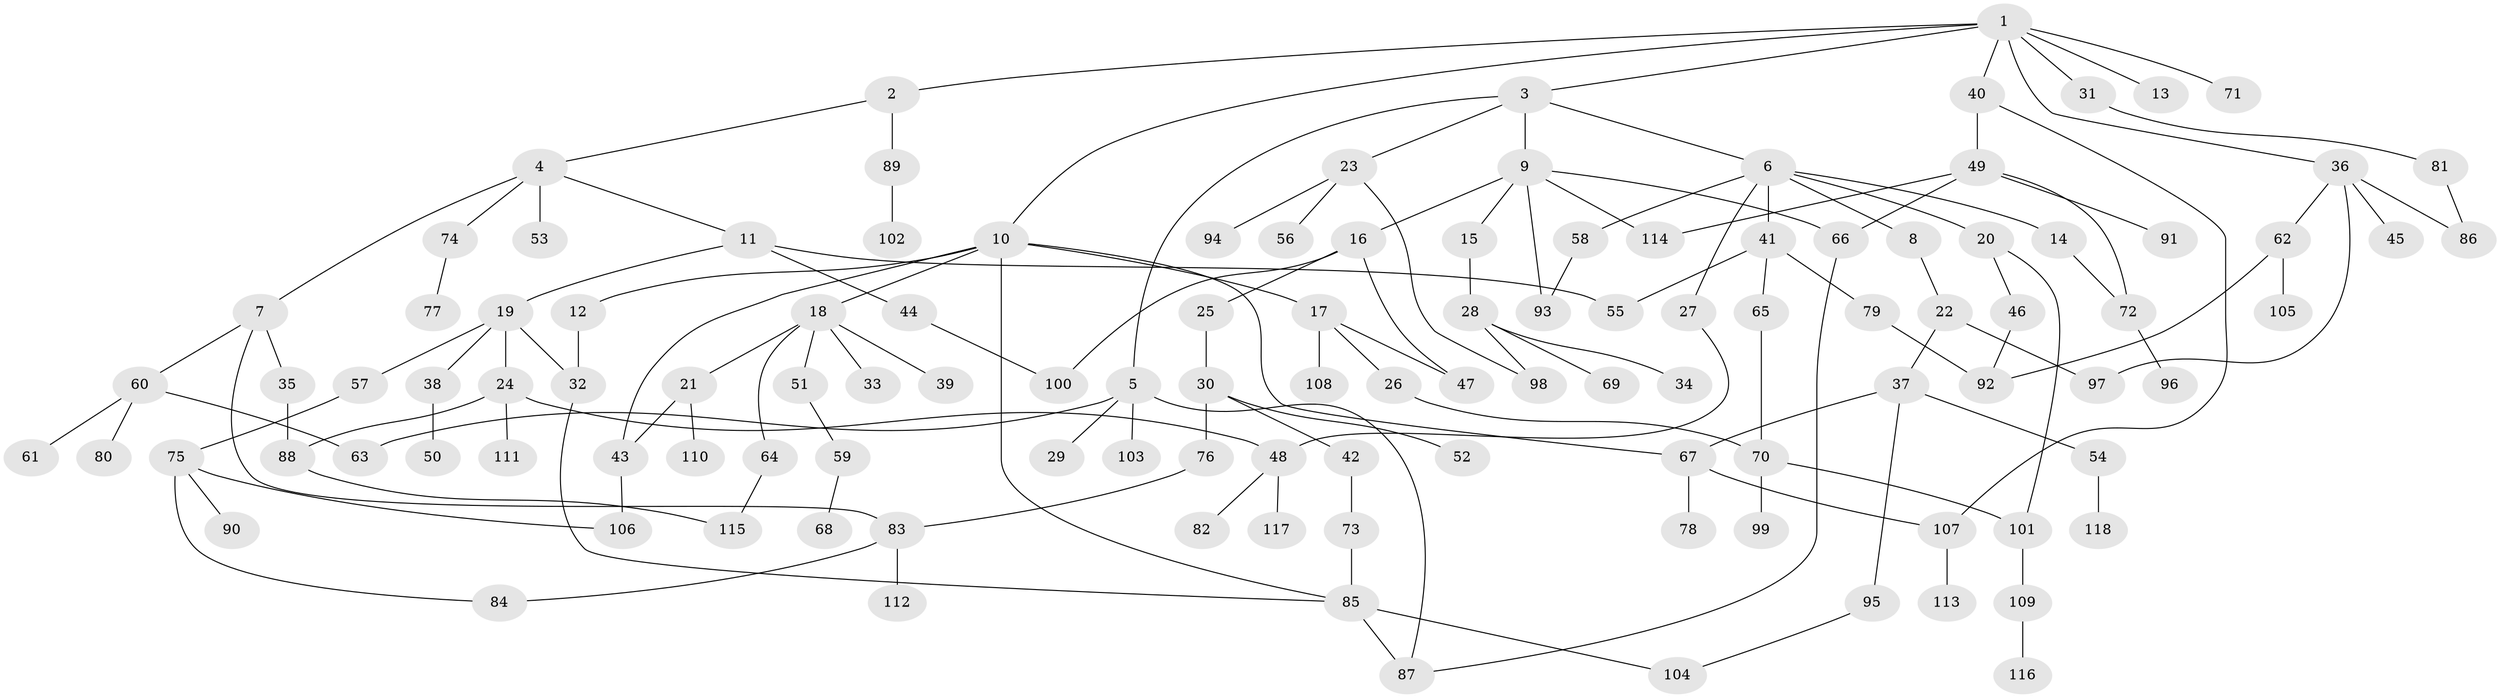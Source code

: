 // Generated by graph-tools (version 1.1) at 2025/10/02/27/25 16:10:54]
// undirected, 118 vertices, 147 edges
graph export_dot {
graph [start="1"]
  node [color=gray90,style=filled];
  1;
  2;
  3;
  4;
  5;
  6;
  7;
  8;
  9;
  10;
  11;
  12;
  13;
  14;
  15;
  16;
  17;
  18;
  19;
  20;
  21;
  22;
  23;
  24;
  25;
  26;
  27;
  28;
  29;
  30;
  31;
  32;
  33;
  34;
  35;
  36;
  37;
  38;
  39;
  40;
  41;
  42;
  43;
  44;
  45;
  46;
  47;
  48;
  49;
  50;
  51;
  52;
  53;
  54;
  55;
  56;
  57;
  58;
  59;
  60;
  61;
  62;
  63;
  64;
  65;
  66;
  67;
  68;
  69;
  70;
  71;
  72;
  73;
  74;
  75;
  76;
  77;
  78;
  79;
  80;
  81;
  82;
  83;
  84;
  85;
  86;
  87;
  88;
  89;
  90;
  91;
  92;
  93;
  94;
  95;
  96;
  97;
  98;
  99;
  100;
  101;
  102;
  103;
  104;
  105;
  106;
  107;
  108;
  109;
  110;
  111;
  112;
  113;
  114;
  115;
  116;
  117;
  118;
  1 -- 2;
  1 -- 3;
  1 -- 10;
  1 -- 13;
  1 -- 31;
  1 -- 36;
  1 -- 40;
  1 -- 71;
  2 -- 4;
  2 -- 89;
  3 -- 5;
  3 -- 6;
  3 -- 9;
  3 -- 23;
  4 -- 7;
  4 -- 11;
  4 -- 53;
  4 -- 74;
  5 -- 29;
  5 -- 103;
  5 -- 87;
  5 -- 63;
  6 -- 8;
  6 -- 14;
  6 -- 20;
  6 -- 27;
  6 -- 41;
  6 -- 58;
  7 -- 35;
  7 -- 60;
  7 -- 83;
  8 -- 22;
  9 -- 15;
  9 -- 16;
  9 -- 66;
  9 -- 114;
  9 -- 93;
  10 -- 12;
  10 -- 17;
  10 -- 18;
  10 -- 67;
  10 -- 85;
  10 -- 43;
  11 -- 19;
  11 -- 44;
  11 -- 55;
  12 -- 32;
  14 -- 72;
  15 -- 28;
  16 -- 25;
  16 -- 100;
  16 -- 47;
  17 -- 26;
  17 -- 47;
  17 -- 108;
  18 -- 21;
  18 -- 33;
  18 -- 39;
  18 -- 51;
  18 -- 64;
  19 -- 24;
  19 -- 38;
  19 -- 57;
  19 -- 32;
  20 -- 46;
  20 -- 101;
  21 -- 43;
  21 -- 110;
  22 -- 37;
  22 -- 97;
  23 -- 56;
  23 -- 94;
  23 -- 98;
  24 -- 48;
  24 -- 88;
  24 -- 111;
  25 -- 30;
  26 -- 70;
  27 -- 48;
  28 -- 34;
  28 -- 69;
  28 -- 98;
  30 -- 42;
  30 -- 52;
  30 -- 76;
  31 -- 81;
  32 -- 85;
  35 -- 88;
  36 -- 45;
  36 -- 62;
  36 -- 86;
  36 -- 97;
  37 -- 54;
  37 -- 67;
  37 -- 95;
  38 -- 50;
  40 -- 49;
  40 -- 107;
  41 -- 65;
  41 -- 79;
  41 -- 55;
  42 -- 73;
  43 -- 106;
  44 -- 100;
  46 -- 92;
  48 -- 82;
  48 -- 117;
  49 -- 91;
  49 -- 114;
  49 -- 72;
  49 -- 66;
  51 -- 59;
  54 -- 118;
  57 -- 75;
  58 -- 93;
  59 -- 68;
  60 -- 61;
  60 -- 63;
  60 -- 80;
  62 -- 105;
  62 -- 92;
  64 -- 115;
  65 -- 70;
  66 -- 87;
  67 -- 78;
  67 -- 107;
  70 -- 99;
  70 -- 101;
  72 -- 96;
  73 -- 85;
  74 -- 77;
  75 -- 84;
  75 -- 90;
  75 -- 106;
  76 -- 83;
  79 -- 92;
  81 -- 86;
  83 -- 112;
  83 -- 84;
  85 -- 87;
  85 -- 104;
  88 -- 115;
  89 -- 102;
  95 -- 104;
  101 -- 109;
  107 -- 113;
  109 -- 116;
}

